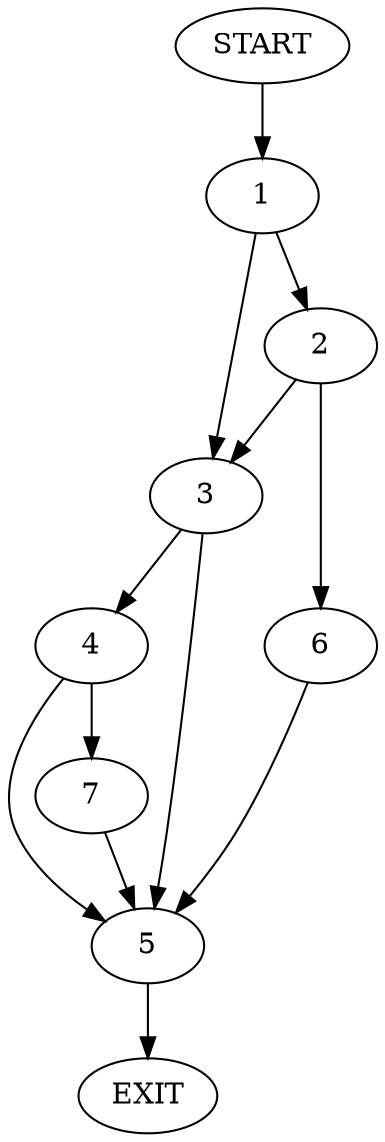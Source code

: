 digraph {
0 [label="START"];
1;
2;
3;
4;
5;
6;
7;
8 [label="EXIT"];
0 -> 1;
1 -> 2;
1 -> 3;
3 -> 4;
3 -> 5;
2 -> 6;
2 -> 3;
6 -> 5;
5 -> 8;
4 -> 5;
4 -> 7;
7 -> 5;
}